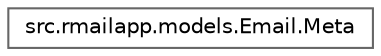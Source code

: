digraph "Graphical Class Hierarchy"
{
 // LATEX_PDF_SIZE
  bgcolor="transparent";
  edge [fontname=Helvetica,fontsize=10,labelfontname=Helvetica,labelfontsize=10];
  node [fontname=Helvetica,fontsize=10,shape=box,height=0.2,width=0.4];
  rankdir="LR";
  Node0 [id="Node000000",label="src.rmailapp.models.Email.Meta",height=0.2,width=0.4,color="grey40", fillcolor="white", style="filled",URL="$classsrc_1_1rmailapp_1_1models_1_1_email_1_1_meta.html",tooltip=" "];
}
